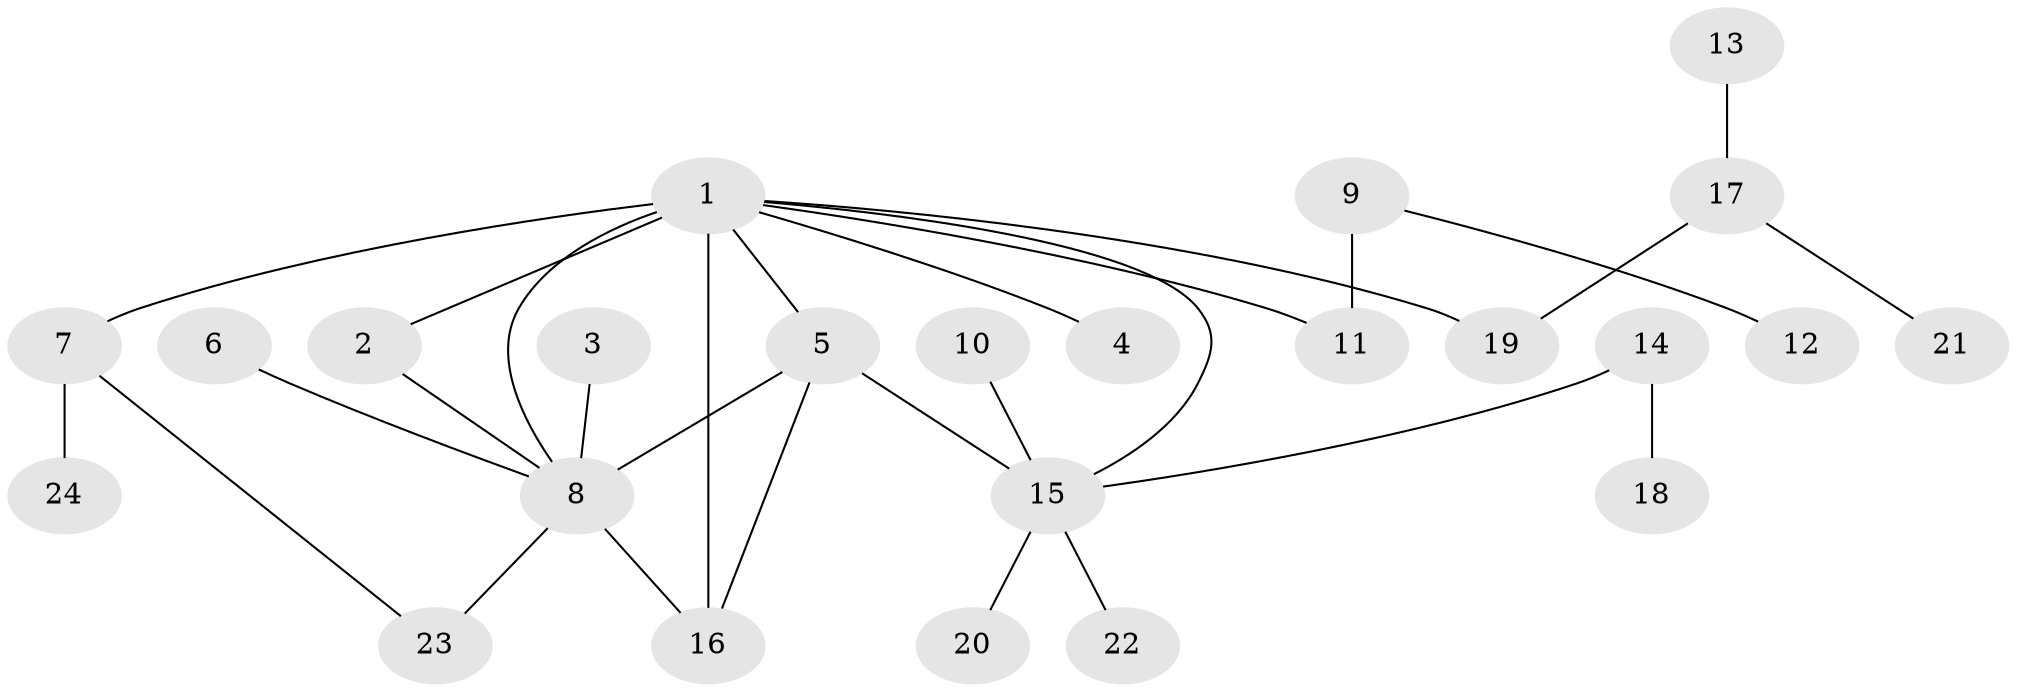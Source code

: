 // original degree distribution, {6: 0.0425531914893617, 3: 0.1276595744680851, 5: 0.10638297872340426, 7: 0.02127659574468085, 9: 0.02127659574468085, 1: 0.5319148936170213, 4: 0.0425531914893617, 2: 0.10638297872340426}
// Generated by graph-tools (version 1.1) at 2025/26/03/09/25 03:26:40]
// undirected, 24 vertices, 29 edges
graph export_dot {
graph [start="1"]
  node [color=gray90,style=filled];
  1;
  2;
  3;
  4;
  5;
  6;
  7;
  8;
  9;
  10;
  11;
  12;
  13;
  14;
  15;
  16;
  17;
  18;
  19;
  20;
  21;
  22;
  23;
  24;
  1 -- 2 [weight=2.0];
  1 -- 4 [weight=1.0];
  1 -- 5 [weight=2.0];
  1 -- 7 [weight=2.0];
  1 -- 8 [weight=1.0];
  1 -- 11 [weight=1.0];
  1 -- 15 [weight=1.0];
  1 -- 16 [weight=2.0];
  1 -- 19 [weight=1.0];
  2 -- 8 [weight=1.0];
  3 -- 8 [weight=1.0];
  5 -- 8 [weight=2.0];
  5 -- 15 [weight=1.0];
  5 -- 16 [weight=1.0];
  6 -- 8 [weight=1.0];
  7 -- 23 [weight=1.0];
  7 -- 24 [weight=1.0];
  8 -- 16 [weight=1.0];
  8 -- 23 [weight=1.0];
  9 -- 11 [weight=1.0];
  9 -- 12 [weight=1.0];
  10 -- 15 [weight=1.0];
  13 -- 17 [weight=1.0];
  14 -- 15 [weight=1.0];
  14 -- 18 [weight=1.0];
  15 -- 20 [weight=1.0];
  15 -- 22 [weight=1.0];
  17 -- 19 [weight=1.0];
  17 -- 21 [weight=1.0];
}
